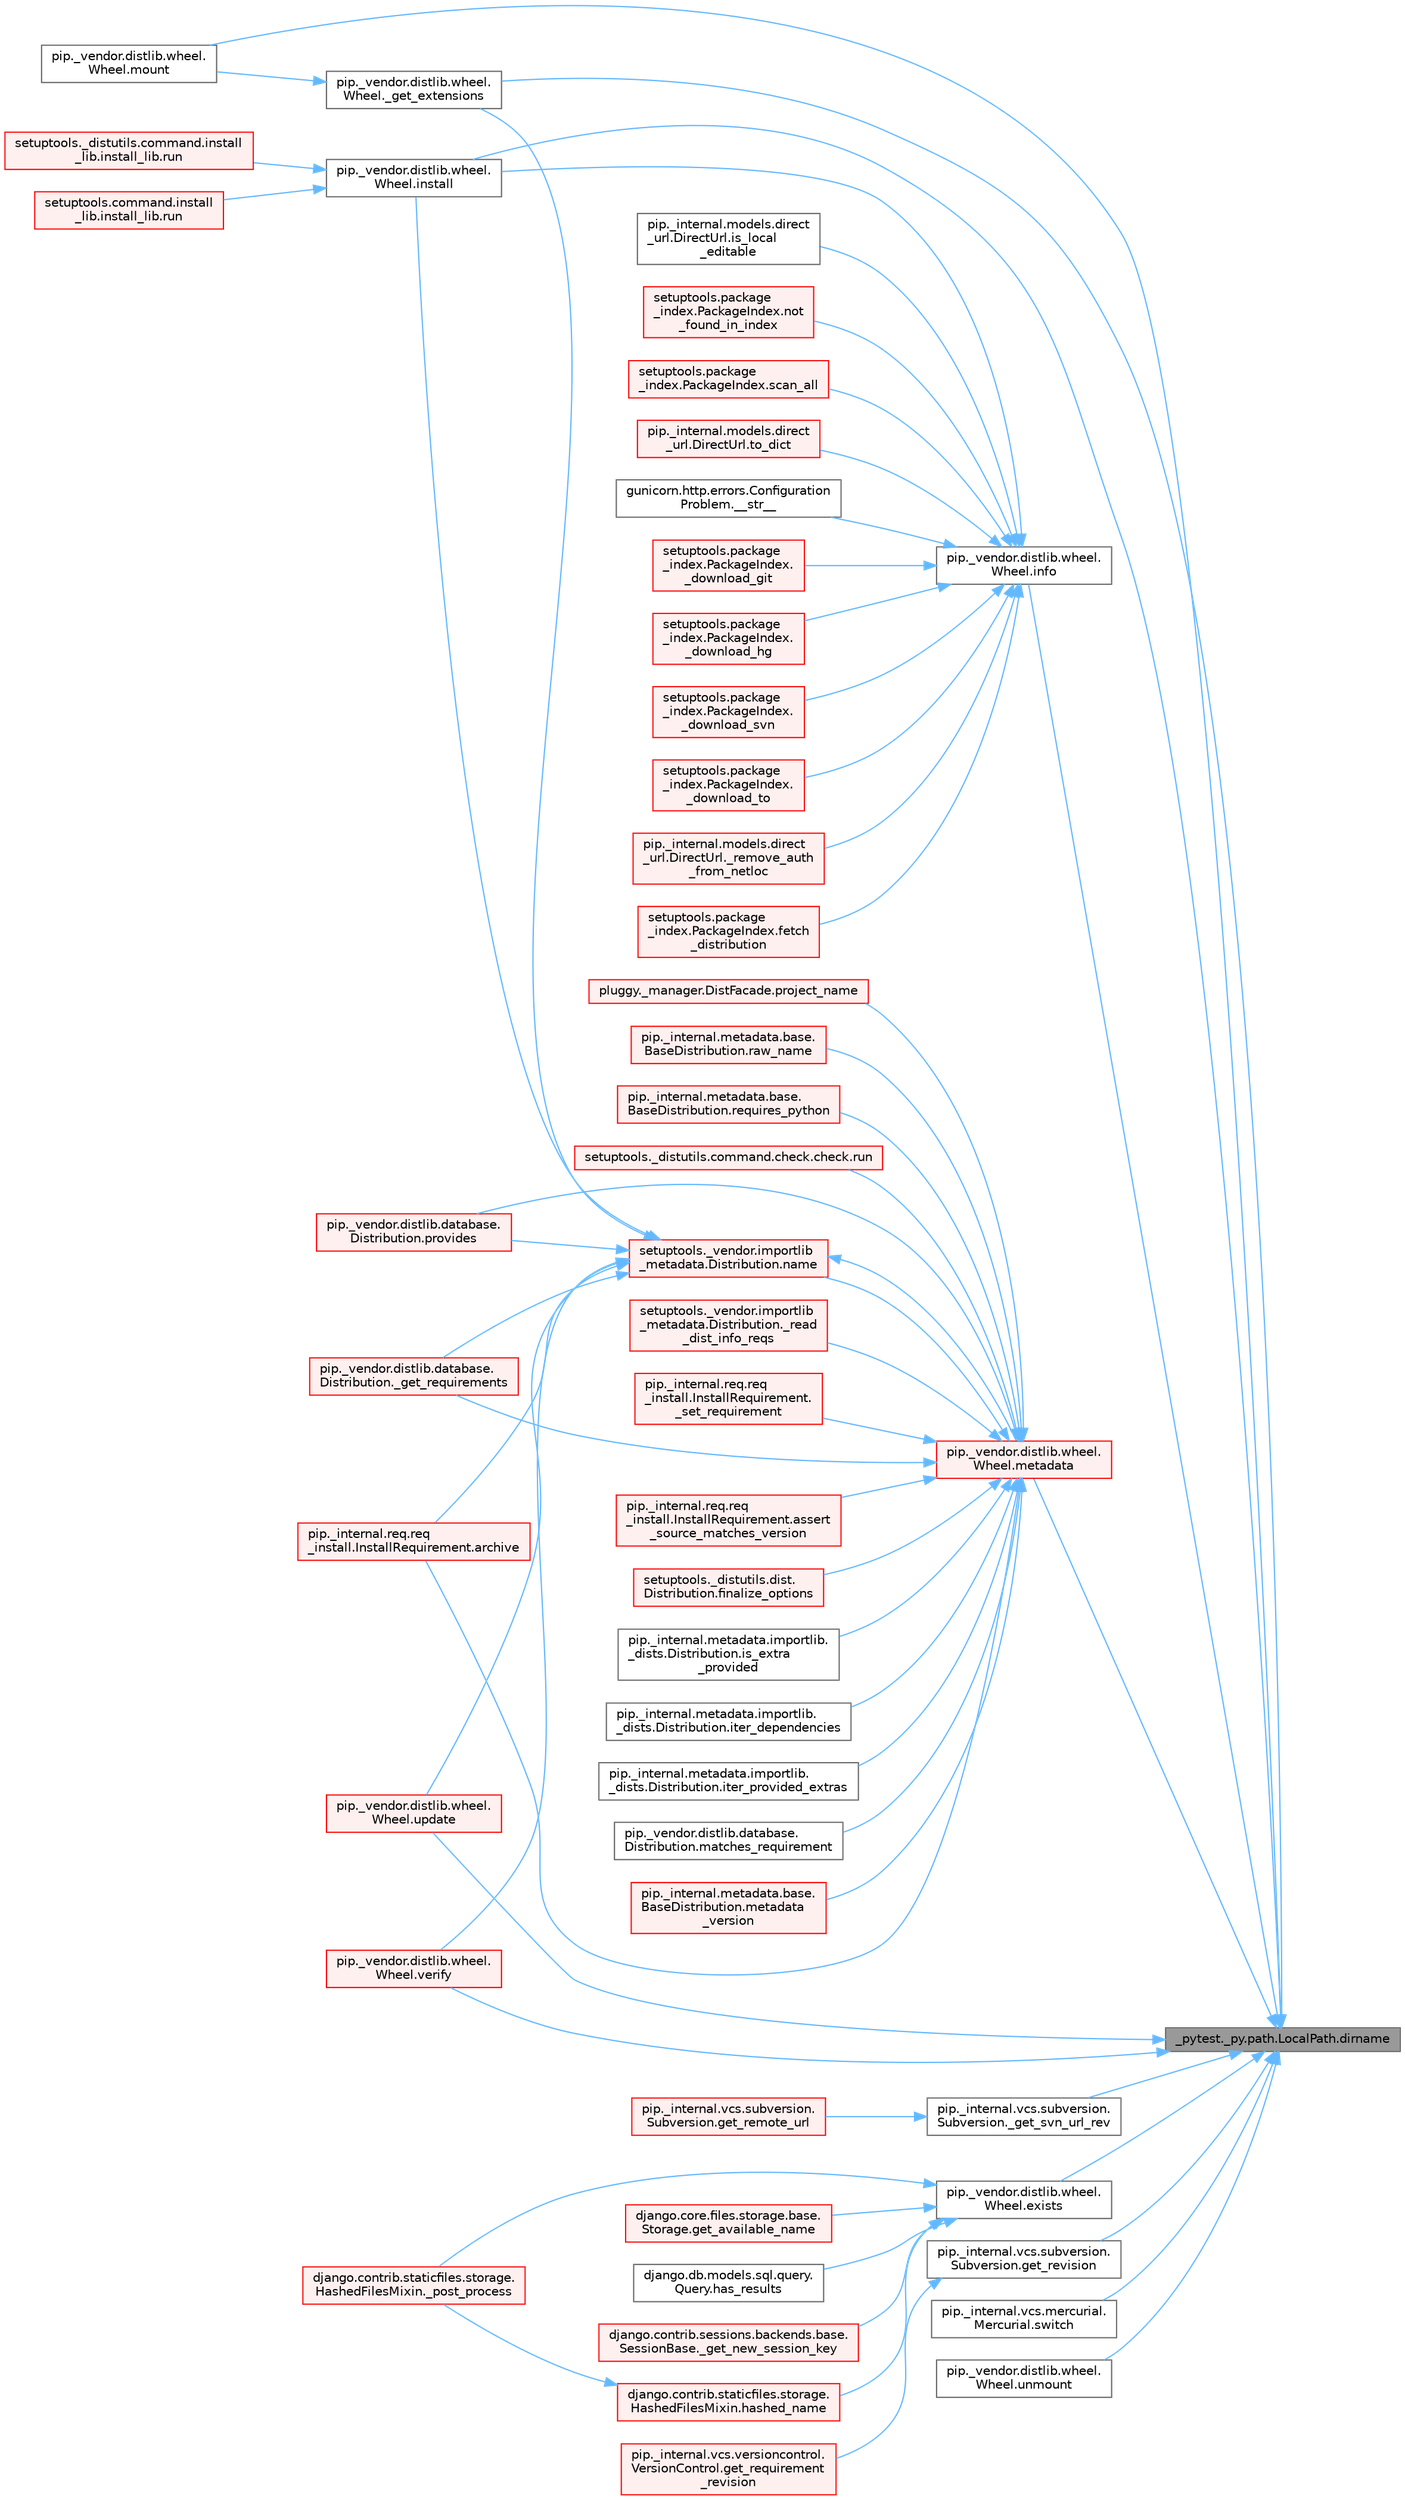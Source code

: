 digraph "_pytest._py.path.LocalPath.dirname"
{
 // LATEX_PDF_SIZE
  bgcolor="transparent";
  edge [fontname=Helvetica,fontsize=10,labelfontname=Helvetica,labelfontsize=10];
  node [fontname=Helvetica,fontsize=10,shape=box,height=0.2,width=0.4];
  rankdir="RL";
  Node1 [id="Node000001",label="_pytest._py.path.LocalPath.dirname",height=0.2,width=0.4,color="gray40", fillcolor="grey60", style="filled", fontcolor="black",tooltip=" "];
  Node1 -> Node2 [id="edge1_Node000001_Node000002",dir="back",color="steelblue1",style="solid",tooltip=" "];
  Node2 [id="Node000002",label="pip._vendor.distlib.wheel.\lWheel._get_extensions",height=0.2,width=0.4,color="grey40", fillcolor="white", style="filled",URL="$classpip_1_1__vendor_1_1distlib_1_1wheel_1_1_wheel.html#a73a762e18348cb6866fe316c4796fb50",tooltip=" "];
  Node2 -> Node3 [id="edge2_Node000002_Node000003",dir="back",color="steelblue1",style="solid",tooltip=" "];
  Node3 [id="Node000003",label="pip._vendor.distlib.wheel.\lWheel.mount",height=0.2,width=0.4,color="grey40", fillcolor="white", style="filled",URL="$classpip_1_1__vendor_1_1distlib_1_1wheel_1_1_wheel.html#a200397d45c2b1e462e2e87ad21b34ba5",tooltip=" "];
  Node1 -> Node4 [id="edge3_Node000001_Node000004",dir="back",color="steelblue1",style="solid",tooltip=" "];
  Node4 [id="Node000004",label="pip._internal.vcs.subversion.\lSubversion._get_svn_url_rev",height=0.2,width=0.4,color="grey40", fillcolor="white", style="filled",URL="$classpip_1_1__internal_1_1vcs_1_1subversion_1_1_subversion.html#a561b918238c7b04a4b7ddee4a5570f9f",tooltip=" "];
  Node4 -> Node5 [id="edge4_Node000004_Node000005",dir="back",color="steelblue1",style="solid",tooltip=" "];
  Node5 [id="Node000005",label="pip._internal.vcs.subversion.\lSubversion.get_remote_url",height=0.2,width=0.4,color="red", fillcolor="#FFF0F0", style="filled",URL="$classpip_1_1__internal_1_1vcs_1_1subversion_1_1_subversion.html#ad536f957aa47173e21a4feae8e965c64",tooltip=" "];
  Node1 -> Node9 [id="edge5_Node000001_Node000009",dir="back",color="steelblue1",style="solid",tooltip=" "];
  Node9 [id="Node000009",label="pip._vendor.distlib.wheel.\lWheel.exists",height=0.2,width=0.4,color="grey40", fillcolor="white", style="filled",URL="$classpip_1_1__vendor_1_1distlib_1_1wheel_1_1_wheel.html#a9ea7ded38fabd19aa8604ad550a8d6aa",tooltip=" "];
  Node9 -> Node10 [id="edge6_Node000009_Node000010",dir="back",color="steelblue1",style="solid",tooltip=" "];
  Node10 [id="Node000010",label="django.contrib.sessions.backends.base.\lSessionBase._get_new_session_key",height=0.2,width=0.4,color="red", fillcolor="#FFF0F0", style="filled",URL="$classdjango_1_1contrib_1_1sessions_1_1backends_1_1base_1_1_session_base.html#aa4fa1e405a4b97410d84bee8c9cf5e65",tooltip=" "];
  Node9 -> Node43 [id="edge7_Node000009_Node000043",dir="back",color="steelblue1",style="solid",tooltip=" "];
  Node43 [id="Node000043",label="django.contrib.staticfiles.storage.\lHashedFilesMixin._post_process",height=0.2,width=0.4,color="red", fillcolor="#FFF0F0", style="filled",URL="$classdjango_1_1contrib_1_1staticfiles_1_1storage_1_1_hashed_files_mixin.html#aa0c820223a4e686edd5d2c333d5a9336",tooltip=" "];
  Node9 -> Node387 [id="edge8_Node000009_Node000387",dir="back",color="steelblue1",style="solid",tooltip=" "];
  Node387 [id="Node000387",label="django.core.files.storage.base.\lStorage.get_available_name",height=0.2,width=0.4,color="red", fillcolor="#FFF0F0", style="filled",URL="$classdjango_1_1core_1_1files_1_1storage_1_1base_1_1_storage.html#a2cd94744363c607f8025623f0b0a6d10",tooltip=" "];
  Node9 -> Node1080 [id="edge9_Node000009_Node001080",dir="back",color="steelblue1",style="solid",tooltip=" "];
  Node1080 [id="Node001080",label="django.db.models.sql.query.\lQuery.has_results",height=0.2,width=0.4,color="grey40", fillcolor="white", style="filled",URL="$classdjango_1_1db_1_1models_1_1sql_1_1query_1_1_query.html#a50f87eab8046ac532fe77593491da050",tooltip=" "];
  Node9 -> Node773 [id="edge10_Node000009_Node000773",dir="back",color="steelblue1",style="solid",tooltip=" "];
  Node773 [id="Node000773",label="django.contrib.staticfiles.storage.\lHashedFilesMixin.hashed_name",height=0.2,width=0.4,color="red", fillcolor="#FFF0F0", style="filled",URL="$classdjango_1_1contrib_1_1staticfiles_1_1storage_1_1_hashed_files_mixin.html#aa30283e5d1a2177cf975b44ae95e45e4",tooltip=" "];
  Node773 -> Node43 [id="edge11_Node000773_Node000043",dir="back",color="steelblue1",style="solid",tooltip=" "];
  Node1 -> Node3177 [id="edge12_Node000001_Node003177",dir="back",color="steelblue1",style="solid",tooltip=" "];
  Node3177 [id="Node003177",label="pip._internal.vcs.subversion.\lSubversion.get_revision",height=0.2,width=0.4,color="grey40", fillcolor="white", style="filled",URL="$classpip_1_1__internal_1_1vcs_1_1subversion_1_1_subversion.html#abb1928c801e145265f46fd57b072d77d",tooltip=" "];
  Node3177 -> Node2419 [id="edge13_Node003177_Node002419",dir="back",color="steelblue1",style="solid",tooltip=" "];
  Node2419 [id="Node002419",label="pip._internal.vcs.versioncontrol.\lVersionControl.get_requirement\l_revision",height=0.2,width=0.4,color="red", fillcolor="#FFF0F0", style="filled",URL="$classpip_1_1__internal_1_1vcs_1_1versioncontrol_1_1_version_control.html#a5116b53ba150897ab9b840158fd43d6c",tooltip=" "];
  Node1 -> Node1703 [id="edge14_Node000001_Node001703",dir="back",color="steelblue1",style="solid",tooltip=" "];
  Node1703 [id="Node001703",label="pip._vendor.distlib.wheel.\lWheel.info",height=0.2,width=0.4,color="grey40", fillcolor="white", style="filled",URL="$classpip_1_1__vendor_1_1distlib_1_1wheel_1_1_wheel.html#a81ca97c6a25d0d98ac526fdf1d993b3e",tooltip=" "];
  Node1703 -> Node1704 [id="edge15_Node001703_Node001704",dir="back",color="steelblue1",style="solid",tooltip=" "];
  Node1704 [id="Node001704",label="gunicorn.http.errors.Configuration\lProblem.__str__",height=0.2,width=0.4,color="grey40", fillcolor="white", style="filled",URL="$classgunicorn_1_1http_1_1errors_1_1_configuration_problem.html#a08b541e472ddcb99f48f882331f9c633",tooltip=" "];
  Node1703 -> Node1705 [id="edge16_Node001703_Node001705",dir="back",color="steelblue1",style="solid",tooltip=" "];
  Node1705 [id="Node001705",label="setuptools.package\l_index.PackageIndex.\l_download_git",height=0.2,width=0.4,color="red", fillcolor="#FFF0F0", style="filled",URL="$classsetuptools_1_1package__index_1_1_package_index.html#ab1314a1d26917b0a04cc8ece0032d7e3",tooltip=" "];
  Node1703 -> Node1706 [id="edge17_Node001703_Node001706",dir="back",color="steelblue1",style="solid",tooltip=" "];
  Node1706 [id="Node001706",label="setuptools.package\l_index.PackageIndex.\l_download_hg",height=0.2,width=0.4,color="red", fillcolor="#FFF0F0", style="filled",URL="$classsetuptools_1_1package__index_1_1_package_index.html#a0ee548df8c0f94ba441bcd80fa3e5103",tooltip=" "];
  Node1703 -> Node1707 [id="edge18_Node001703_Node001707",dir="back",color="steelblue1",style="solid",tooltip=" "];
  Node1707 [id="Node001707",label="setuptools.package\l_index.PackageIndex.\l_download_svn",height=0.2,width=0.4,color="red", fillcolor="#FFF0F0", style="filled",URL="$classsetuptools_1_1package__index_1_1_package_index.html#a81dace6f0ecf75081f9fad736c19f0ad",tooltip=" "];
  Node1703 -> Node1695 [id="edge19_Node001703_Node001695",dir="back",color="steelblue1",style="solid",tooltip=" "];
  Node1695 [id="Node001695",label="setuptools.package\l_index.PackageIndex.\l_download_to",height=0.2,width=0.4,color="red", fillcolor="#FFF0F0", style="filled",URL="$classsetuptools_1_1package__index_1_1_package_index.html#aeccafd2a1047436cd2ad36119fea849c",tooltip=" "];
  Node1703 -> Node1709 [id="edge20_Node001703_Node001709",dir="back",color="steelblue1",style="solid",tooltip=" "];
  Node1709 [id="Node001709",label="pip._internal.models.direct\l_url.DirectUrl._remove_auth\l_from_netloc",height=0.2,width=0.4,color="red", fillcolor="#FFF0F0", style="filled",URL="$classpip_1_1__internal_1_1models_1_1direct__url_1_1_direct_url.html#a67ca6b45b59c3d0c5c365e6c201f8606",tooltip=" "];
  Node1703 -> Node867 [id="edge21_Node001703_Node000867",dir="back",color="steelblue1",style="solid",tooltip=" "];
  Node867 [id="Node000867",label="setuptools.package\l_index.PackageIndex.fetch\l_distribution",height=0.2,width=0.4,color="red", fillcolor="#FFF0F0", style="filled",URL="$classsetuptools_1_1package__index_1_1_package_index.html#ac5576b29d3cea2f46cf7f84d7a991cbe",tooltip=" "];
  Node1703 -> Node1714 [id="edge22_Node001703_Node001714",dir="back",color="steelblue1",style="solid",tooltip=" "];
  Node1714 [id="Node001714",label="pip._vendor.distlib.wheel.\lWheel.install",height=0.2,width=0.4,color="grey40", fillcolor="white", style="filled",URL="$classpip_1_1__vendor_1_1distlib_1_1wheel_1_1_wheel.html#a2d42ca18eda62d320111afef46504f5c",tooltip=" "];
  Node1714 -> Node454 [id="edge23_Node001714_Node000454",dir="back",color="steelblue1",style="solid",tooltip=" "];
  Node454 [id="Node000454",label="setuptools._distutils.command.install\l_lib.install_lib.run",height=0.2,width=0.4,color="red", fillcolor="#FFF0F0", style="filled",URL="$classsetuptools_1_1__distutils_1_1command_1_1install__lib_1_1install__lib.html#aedc0eea27e626a25be51489b2cc77c40",tooltip=" "];
  Node1714 -> Node455 [id="edge24_Node001714_Node000455",dir="back",color="steelblue1",style="solid",tooltip=" "];
  Node455 [id="Node000455",label="setuptools.command.install\l_lib.install_lib.run",height=0.2,width=0.4,color="red", fillcolor="#FFF0F0", style="filled",URL="$classsetuptools_1_1command_1_1install__lib_1_1install__lib.html#a50c62121b7ed69229e4cf2d331ff5fa3",tooltip=" "];
  Node1703 -> Node1715 [id="edge25_Node001703_Node001715",dir="back",color="steelblue1",style="solid",tooltip=" "];
  Node1715 [id="Node001715",label="pip._internal.models.direct\l_url.DirectUrl.is_local\l_editable",height=0.2,width=0.4,color="grey40", fillcolor="white", style="filled",URL="$classpip_1_1__internal_1_1models_1_1direct__url_1_1_direct_url.html#acbbe586323346ab82ae87486b6df5530",tooltip=" "];
  Node1703 -> Node1716 [id="edge26_Node001703_Node001716",dir="back",color="steelblue1",style="solid",tooltip=" "];
  Node1716 [id="Node001716",label="setuptools.package\l_index.PackageIndex.not\l_found_in_index",height=0.2,width=0.4,color="red", fillcolor="#FFF0F0", style="filled",URL="$classsetuptools_1_1package__index_1_1_package_index.html#a84e2a83509f553cd8357b38ff525fa10",tooltip=" "];
  Node1703 -> Node873 [id="edge27_Node001703_Node000873",dir="back",color="steelblue1",style="solid",tooltip=" "];
  Node873 [id="Node000873",label="setuptools.package\l_index.PackageIndex.scan_all",height=0.2,width=0.4,color="red", fillcolor="#FFF0F0", style="filled",URL="$classsetuptools_1_1package__index_1_1_package_index.html#ac9b166c96ce16e09e23ab0603a253c33",tooltip=" "];
  Node1703 -> Node1711 [id="edge28_Node001703_Node001711",dir="back",color="steelblue1",style="solid",tooltip=" "];
  Node1711 [id="Node001711",label="pip._internal.models.direct\l_url.DirectUrl.to_dict",height=0.2,width=0.4,color="red", fillcolor="#FFF0F0", style="filled",URL="$classpip_1_1__internal_1_1models_1_1direct__url_1_1_direct_url.html#ab3a05143f7057bf300597cd147dadaa3",tooltip=" "];
  Node1 -> Node1714 [id="edge29_Node000001_Node001714",dir="back",color="steelblue1",style="solid",tooltip=" "];
  Node1 -> Node1717 [id="edge30_Node000001_Node001717",dir="back",color="steelblue1",style="solid",tooltip=" "];
  Node1717 [id="Node001717",label="pip._vendor.distlib.wheel.\lWheel.metadata",height=0.2,width=0.4,color="red", fillcolor="#FFF0F0", style="filled",URL="$classpip_1_1__vendor_1_1distlib_1_1wheel_1_1_wheel.html#a9e567ddb3165e2b2bdb2c358774b32a6",tooltip=" "];
  Node1717 -> Node824 [id="edge31_Node001717_Node000824",dir="back",color="steelblue1",style="solid",tooltip=" "];
  Node824 [id="Node000824",label="pip._vendor.distlib.database.\lDistribution._get_requirements",height=0.2,width=0.4,color="red", fillcolor="#FFF0F0", style="filled",URL="$classpip_1_1__vendor_1_1distlib_1_1database_1_1_distribution.html#a0366f5504f1b878068ba103c3f1e2bdf",tooltip=" "];
  Node1717 -> Node844 [id="edge32_Node001717_Node000844",dir="back",color="steelblue1",style="solid",tooltip=" "];
  Node844 [id="Node000844",label="setuptools._vendor.importlib\l_metadata.Distribution._read\l_dist_info_reqs",height=0.2,width=0.4,color="red", fillcolor="#FFF0F0", style="filled",URL="$classsetuptools_1_1__vendor_1_1importlib__metadata_1_1_distribution.html#a52c9d55ae87f048965928ec1bfe237c7",tooltip=" "];
  Node1717 -> Node850 [id="edge33_Node001717_Node000850",dir="back",color="steelblue1",style="solid",tooltip=" "];
  Node850 [id="Node000850",label="pip._internal.req.req\l_install.InstallRequirement.\l_set_requirement",height=0.2,width=0.4,color="red", fillcolor="#FFF0F0", style="filled",URL="$classpip_1_1__internal_1_1req_1_1req__install_1_1_install_requirement.html#a116c0d970e435f16d15928a6caf8aaf3",tooltip=" "];
  Node1717 -> Node852 [id="edge34_Node001717_Node000852",dir="back",color="steelblue1",style="solid",tooltip=" "];
  Node852 [id="Node000852",label="pip._internal.req.req\l_install.InstallRequirement.archive",height=0.2,width=0.4,color="red", fillcolor="#FFF0F0", style="filled",URL="$classpip_1_1__internal_1_1req_1_1req__install_1_1_install_requirement.html#aef2764402e45a5e5555e22d5965f1350",tooltip=" "];
  Node1717 -> Node950 [id="edge35_Node001717_Node000950",dir="back",color="steelblue1",style="solid",tooltip=" "];
  Node950 [id="Node000950",label="pip._internal.req.req\l_install.InstallRequirement.assert\l_source_matches_version",height=0.2,width=0.4,color="red", fillcolor="#FFF0F0", style="filled",URL="$classpip_1_1__internal_1_1req_1_1req__install_1_1_install_requirement.html#ab9a997e64cd50a33caf4722295a9cbf3",tooltip=" "];
  Node1717 -> Node951 [id="edge36_Node001717_Node000951",dir="back",color="steelblue1",style="solid",tooltip=" "];
  Node951 [id="Node000951",label="setuptools._distutils.dist.\lDistribution.finalize_options",height=0.2,width=0.4,color="red", fillcolor="#FFF0F0", style="filled",URL="$classsetuptools_1_1__distutils_1_1dist_1_1_distribution.html#a907177e8ce492338e65227e2389f3f24",tooltip=" "];
  Node1717 -> Node952 [id="edge37_Node001717_Node000952",dir="back",color="steelblue1",style="solid",tooltip=" "];
  Node952 [id="Node000952",label="pip._internal.metadata.importlib.\l_dists.Distribution.is_extra\l_provided",height=0.2,width=0.4,color="grey40", fillcolor="white", style="filled",URL="$classpip_1_1__internal_1_1metadata_1_1importlib_1_1__dists_1_1_distribution.html#ad175adf2a313d78887f07d63ed315713",tooltip=" "];
  Node1717 -> Node953 [id="edge38_Node001717_Node000953",dir="back",color="steelblue1",style="solid",tooltip=" "];
  Node953 [id="Node000953",label="pip._internal.metadata.importlib.\l_dists.Distribution.iter_dependencies",height=0.2,width=0.4,color="grey40", fillcolor="white", style="filled",URL="$classpip_1_1__internal_1_1metadata_1_1importlib_1_1__dists_1_1_distribution.html#a10f0e8f6c05f4c2a3f1f205236e56ae6",tooltip=" "];
  Node1717 -> Node954 [id="edge39_Node001717_Node000954",dir="back",color="steelblue1",style="solid",tooltip=" "];
  Node954 [id="Node000954",label="pip._internal.metadata.importlib.\l_dists.Distribution.iter_provided_extras",height=0.2,width=0.4,color="grey40", fillcolor="white", style="filled",URL="$classpip_1_1__internal_1_1metadata_1_1importlib_1_1__dists_1_1_distribution.html#a15fa99ddf602c815de8353cc5457d53e",tooltip=" "];
  Node1717 -> Node955 [id="edge40_Node001717_Node000955",dir="back",color="steelblue1",style="solid",tooltip=" "];
  Node955 [id="Node000955",label="pip._vendor.distlib.database.\lDistribution.matches_requirement",height=0.2,width=0.4,color="grey40", fillcolor="white", style="filled",URL="$classpip_1_1__vendor_1_1distlib_1_1database_1_1_distribution.html#a5c454c24d6a128d42a86aa3ee9fc3bf7",tooltip=" "];
  Node1717 -> Node956 [id="edge41_Node001717_Node000956",dir="back",color="steelblue1",style="solid",tooltip=" "];
  Node956 [id="Node000956",label="pip._internal.metadata.base.\lBaseDistribution.metadata\l_version",height=0.2,width=0.4,color="red", fillcolor="#FFF0F0", style="filled",URL="$classpip_1_1__internal_1_1metadata_1_1base_1_1_base_distribution.html#a231e3a1e8c609944f6122c32579a8230",tooltip=" "];
  Node1717 -> Node960 [id="edge42_Node001717_Node000960",dir="back",color="steelblue1",style="solid",tooltip=" "];
  Node960 [id="Node000960",label="setuptools._vendor.importlib\l_metadata.Distribution.name",height=0.2,width=0.4,color="red", fillcolor="#FFF0F0", style="filled",URL="$classsetuptools_1_1__vendor_1_1importlib__metadata_1_1_distribution.html#a551b88da93b645681e12e5ed3d0019b4",tooltip=" "];
  Node960 -> Node2 [id="edge43_Node000960_Node000002",dir="back",color="steelblue1",style="solid",tooltip=" "];
  Node960 -> Node824 [id="edge44_Node000960_Node000824",dir="back",color="steelblue1",style="solid",tooltip=" "];
  Node960 -> Node852 [id="edge45_Node000960_Node000852",dir="back",color="steelblue1",style="solid",tooltip=" "];
  Node960 -> Node1714 [id="edge46_Node000960_Node001714",dir="back",color="steelblue1",style="solid",tooltip=" "];
  Node960 -> Node1717 [id="edge47_Node000960_Node001717",dir="back",color="steelblue1",style="solid",tooltip=" "];
  Node960 -> Node1718 [id="edge48_Node000960_Node001718",dir="back",color="steelblue1",style="solid",tooltip=" "];
  Node1718 [id="Node001718",label="pip._vendor.distlib.database.\lDistribution.provides",height=0.2,width=0.4,color="red", fillcolor="#FFF0F0", style="filled",URL="$classpip_1_1__vendor_1_1distlib_1_1database_1_1_distribution.html#a4de0a18091046a76d9f6e2c424a50f7a",tooltip=" "];
  Node960 -> Node1802 [id="edge49_Node000960_Node001802",dir="back",color="steelblue1",style="solid",tooltip=" "];
  Node1802 [id="Node001802",label="pip._vendor.distlib.wheel.\lWheel.update",height=0.2,width=0.4,color="red", fillcolor="#FFF0F0", style="filled",URL="$classpip_1_1__vendor_1_1distlib_1_1wheel_1_1_wheel.html#af0fa6892c3a4e935a5ff2887f80b14ff",tooltip=" "];
  Node960 -> Node1803 [id="edge50_Node000960_Node001803",dir="back",color="steelblue1",style="solid",tooltip=" "];
  Node1803 [id="Node001803",label="pip._vendor.distlib.wheel.\lWheel.verify",height=0.2,width=0.4,color="red", fillcolor="#FFF0F0", style="filled",URL="$classpip_1_1__vendor_1_1distlib_1_1wheel_1_1_wheel.html#ab3276be65a376884ef85606365265af8",tooltip=" "];
  Node1717 -> Node1132 [id="edge51_Node001717_Node001132",dir="back",color="steelblue1",style="solid",tooltip=" "];
  Node1132 [id="Node001132",label="pluggy._manager.DistFacade.project_name",height=0.2,width=0.4,color="red", fillcolor="#FFF0F0", style="filled",URL="$classpluggy_1_1__manager_1_1_dist_facade.html#a0c6a7601612999d7e2f7045dc9b31993",tooltip=" "];
  Node1717 -> Node1718 [id="edge52_Node001717_Node001718",dir="back",color="steelblue1",style="solid",tooltip=" "];
  Node1717 -> Node1723 [id="edge53_Node001717_Node001723",dir="back",color="steelblue1",style="solid",tooltip=" "];
  Node1723 [id="Node001723",label="pip._internal.metadata.base.\lBaseDistribution.raw_name",height=0.2,width=0.4,color="red", fillcolor="#FFF0F0", style="filled",URL="$classpip_1_1__internal_1_1metadata_1_1base_1_1_base_distribution.html#a99e5dbebc5edb6f25ac7f45d435e2051",tooltip=" "];
  Node1717 -> Node1744 [id="edge54_Node001717_Node001744",dir="back",color="steelblue1",style="solid",tooltip=" "];
  Node1744 [id="Node001744",label="pip._internal.metadata.base.\lBaseDistribution.requires_python",height=0.2,width=0.4,color="red", fillcolor="#FFF0F0", style="filled",URL="$classpip_1_1__internal_1_1metadata_1_1base_1_1_base_distribution.html#ad334a17a1fb4732e5686a00af92d32be",tooltip=" "];
  Node1717 -> Node1684 [id="edge55_Node001717_Node001684",dir="back",color="steelblue1",style="solid",tooltip=" "];
  Node1684 [id="Node001684",label="setuptools._distutils.command.check.check.run",height=0.2,width=0.4,color="red", fillcolor="#FFF0F0", style="filled",URL="$classsetuptools_1_1__distutils_1_1command_1_1check_1_1check.html#a1ce0d2e58cedbd704c27a4fb830571d2",tooltip=" "];
  Node1 -> Node3 [id="edge56_Node000001_Node000003",dir="back",color="steelblue1",style="solid",tooltip=" "];
  Node1 -> Node2436 [id="edge57_Node000001_Node002436",dir="back",color="steelblue1",style="solid",tooltip=" "];
  Node2436 [id="Node002436",label="pip._internal.vcs.mercurial.\lMercurial.switch",height=0.2,width=0.4,color="grey40", fillcolor="white", style="filled",URL="$classpip_1_1__internal_1_1vcs_1_1mercurial_1_1_mercurial.html#a5074f4358bf4c1df0e3d1c4dd6da1a39",tooltip=" "];
  Node1 -> Node1801 [id="edge58_Node000001_Node001801",dir="back",color="steelblue1",style="solid",tooltip=" "];
  Node1801 [id="Node001801",label="pip._vendor.distlib.wheel.\lWheel.unmount",height=0.2,width=0.4,color="grey40", fillcolor="white", style="filled",URL="$classpip_1_1__vendor_1_1distlib_1_1wheel_1_1_wheel.html#a91fc960410486ef8b9c7d6409de2f5cf",tooltip=" "];
  Node1 -> Node1802 [id="edge59_Node000001_Node001802",dir="back",color="steelblue1",style="solid",tooltip=" "];
  Node1 -> Node1803 [id="edge60_Node000001_Node001803",dir="back",color="steelblue1",style="solid",tooltip=" "];
}
